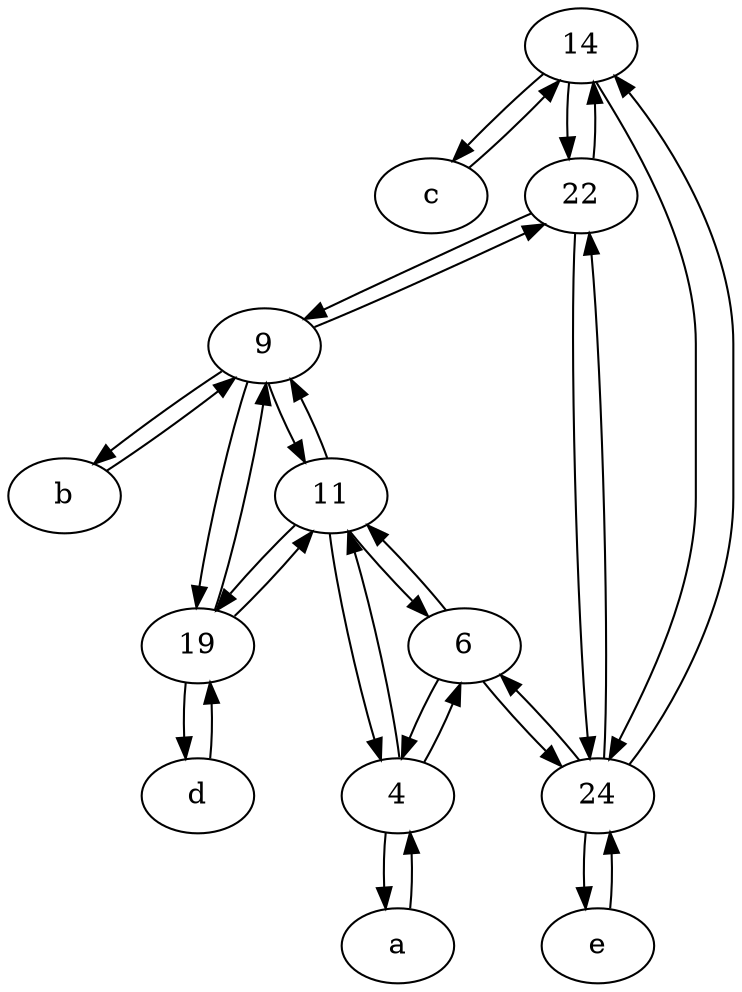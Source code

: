 digraph  {
	14;
	a [pos="40,10!"];
	11;
	c [pos="20,10!"];
	6;
	22;
	e [pos="30,50!"];
	24;
	d [pos="20,30!"];
	b [pos="50,20!"];
	4;
	9;
	19;
	6 -> 11;
	a -> 4;
	24 -> 6;
	d -> 19;
	24 -> 14;
	11 -> 6;
	9 -> 11;
	11 -> 9;
	24 -> e;
	19 -> 9;
	9 -> b;
	14 -> c;
	e -> 24;
	14 -> 22;
	22 -> 14;
	11 -> 4;
	24 -> 22;
	19 -> d;
	b -> 9;
	6 -> 4;
	4 -> 11;
	22 -> 24;
	14 -> 24;
	6 -> 24;
	c -> 14;
	4 -> 6;
	9 -> 22;
	22 -> 9;
	4 -> a;
	19 -> 11;
	11 -> 19;
	9 -> 19;

	}